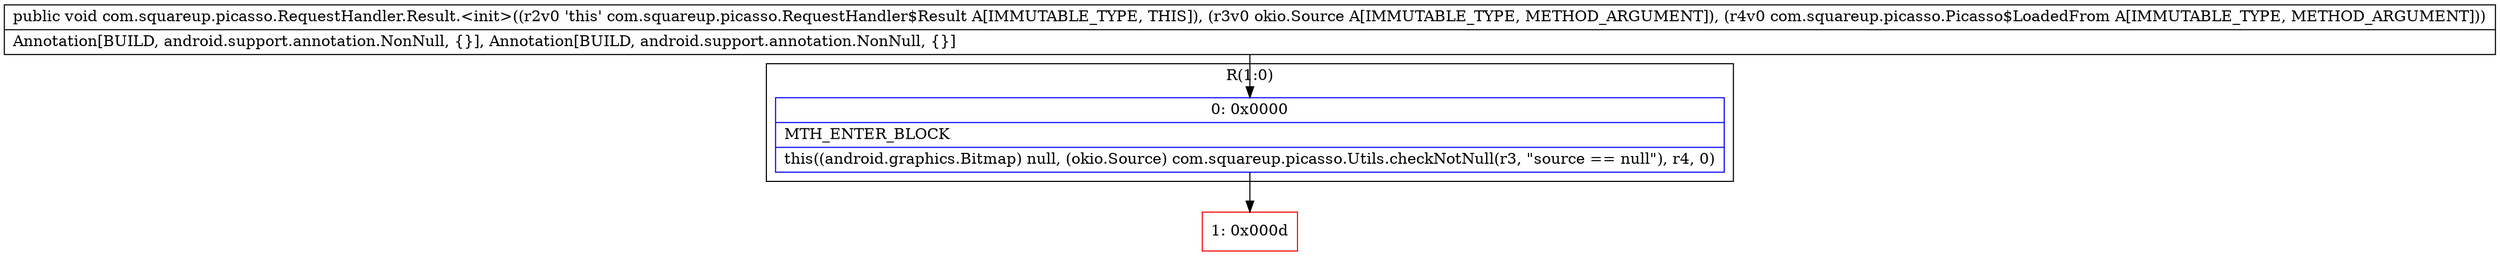 digraph "CFG forcom.squareup.picasso.RequestHandler.Result.\<init\>(Lokio\/Source;Lcom\/squareup\/picasso\/Picasso$LoadedFrom;)V" {
subgraph cluster_Region_1792603506 {
label = "R(1:0)";
node [shape=record,color=blue];
Node_0 [shape=record,label="{0\:\ 0x0000|MTH_ENTER_BLOCK\l|this((android.graphics.Bitmap) null, (okio.Source) com.squareup.picasso.Utils.checkNotNull(r3, \"source == null\"), r4, 0)\l}"];
}
Node_1 [shape=record,color=red,label="{1\:\ 0x000d}"];
MethodNode[shape=record,label="{public void com.squareup.picasso.RequestHandler.Result.\<init\>((r2v0 'this' com.squareup.picasso.RequestHandler$Result A[IMMUTABLE_TYPE, THIS]), (r3v0 okio.Source A[IMMUTABLE_TYPE, METHOD_ARGUMENT]), (r4v0 com.squareup.picasso.Picasso$LoadedFrom A[IMMUTABLE_TYPE, METHOD_ARGUMENT]))  | Annotation[BUILD, android.support.annotation.NonNull, \{\}], Annotation[BUILD, android.support.annotation.NonNull, \{\}]\l}"];
MethodNode -> Node_0;
Node_0 -> Node_1;
}

